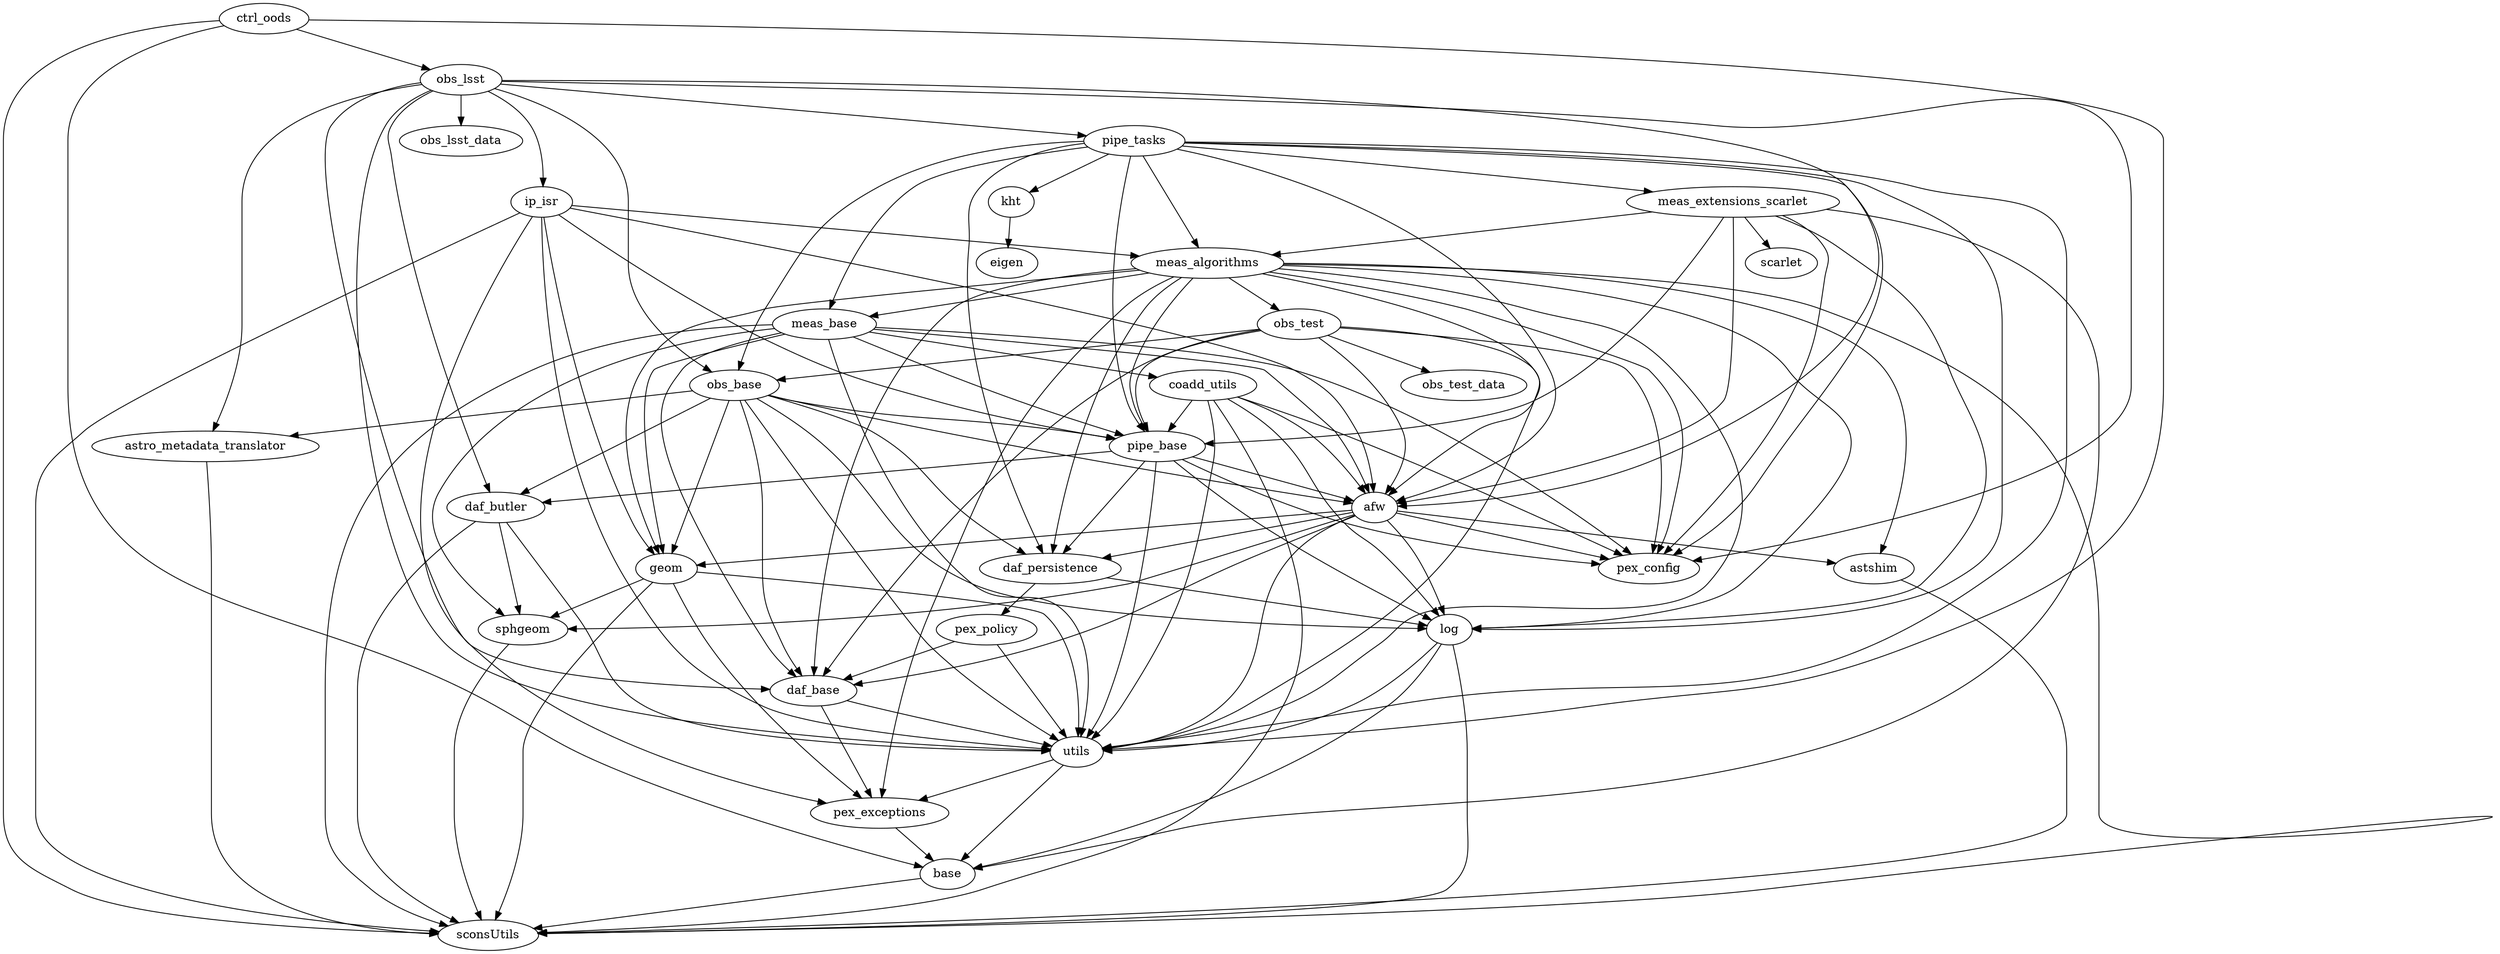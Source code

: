 // Graph for ctrl_oods
digraph {
	ctrl_oods
	ctrl_oods -> base
	base
	base -> sconsUtils
	sconsUtils
	ctrl_oods -> utils
	utils
	utils -> base
	base
	utils -> pex_exceptions
	pex_exceptions
	pex_exceptions -> base
	base
	ctrl_oods -> sconsUtils
	sconsUtils
	ctrl_oods -> obs_lsst
	obs_lsst
	obs_lsst -> afw
	afw
	afw -> daf_base
	daf_base
	daf_base -> utils
	utils
	daf_base -> pex_exceptions
	pex_exceptions
	afw -> daf_persistence
	daf_persistence
	daf_persistence -> log
	log
	log -> base
	base
	log -> sconsUtils
	sconsUtils
	log -> utils
	utils
	daf_persistence -> pex_policy
	pex_policy
	pex_policy -> daf_base
	daf_base
	pex_policy -> utils
	utils
	afw -> pex_config
	pex_config
	afw -> geom
	geom
	geom -> sconsUtils
	sconsUtils
	geom -> sphgeom
	sphgeom
	sphgeom -> sconsUtils
	sconsUtils
	geom -> pex_exceptions
	pex_exceptions
	geom -> utils
	utils
	afw -> log
	log
	afw -> sphgeom
	sphgeom
	afw -> utils
	utils
	afw -> astshim
	astshim
	astshim -> sconsUtils
	sconsUtils
	obs_lsst -> daf_base
	daf_base
	obs_lsst -> obs_base
	obs_base
	obs_base -> daf_base
	daf_base
	obs_base -> log
	log
	obs_base -> daf_persistence
	daf_persistence
	obs_base -> afw
	afw
	obs_base -> utils
	utils
	obs_base -> astro_metadata_translator
	astro_metadata_translator
	astro_metadata_translator -> sconsUtils
	sconsUtils
	obs_base -> geom
	geom
	obs_base -> daf_butler
	daf_butler
	daf_butler -> sphgeom
	sphgeom
	daf_butler -> sconsUtils
	sconsUtils
	daf_butler -> utils
	utils
	obs_base -> pipe_base
	pipe_base
	pipe_base -> daf_butler
	daf_butler
	pipe_base -> daf_persistence
	daf_persistence
	pipe_base -> log
	log
	pipe_base -> pex_config
	pex_config
	pipe_base -> utils
	utils
	pipe_base -> afw
	afw
	obs_lsst -> pex_config
	pex_config
	obs_lsst -> utils
	utils
	obs_lsst -> ip_isr
	ip_isr
	ip_isr -> meas_algorithms
	meas_algorithms
	meas_algorithms -> astshim
	astshim
	meas_algorithms -> daf_base
	daf_base
	meas_algorithms -> daf_persistence
	daf_persistence
	meas_algorithms -> geom
	geom
	meas_algorithms -> afw
	afw
	meas_algorithms -> log
	log
	meas_algorithms -> meas_base
	meas_base
	meas_base -> utils
	utils
	meas_base -> geom
	geom
	meas_base -> afw
	afw
	meas_base -> coadd_utils
	coadd_utils
	coadd_utils -> afw
	afw
	coadd_utils -> log
	log
	coadd_utils -> pex_config
	pex_config
	coadd_utils -> pipe_base
	pipe_base
	coadd_utils -> sconsUtils
	sconsUtils
	coadd_utils -> utils
	utils
	meas_base -> daf_base
	daf_base
	meas_base -> sphgeom
	sphgeom
	meas_base -> pex_config
	pex_config
	meas_base -> pipe_base
	pipe_base
	meas_base -> sconsUtils
	sconsUtils
	meas_algorithms -> obs_test
	obs_test
	obs_test -> afw
	afw
	obs_test -> daf_base
	daf_base
	obs_test -> obs_base
	obs_base
	obs_test -> pex_config
	pex_config
	obs_test -> utils
	utils
	obs_test -> obs_test_data
	obs_test_data
	obs_test -> pipe_base
	pipe_base
	meas_algorithms -> pex_config
	pex_config
	meas_algorithms -> pex_exceptions
	pex_exceptions
	meas_algorithms -> pipe_base
	pipe_base
	meas_algorithms -> sconsUtils
	sconsUtils
	meas_algorithms -> utils
	utils
	ip_isr -> pipe_base
	pipe_base
	ip_isr -> sconsUtils
	sconsUtils
	ip_isr -> afw
	afw
	ip_isr -> geom
	geom
	ip_isr -> utils
	utils
	ip_isr -> pex_exceptions
	pex_exceptions
	obs_lsst -> pipe_tasks
	pipe_tasks
	pipe_tasks -> afw
	afw
	pipe_tasks -> daf_persistence
	daf_persistence
	pipe_tasks -> log
	log
	pipe_tasks -> meas_base
	meas_base
	pipe_tasks -> pipe_base
	pipe_base
	pipe_tasks -> pex_config
	pex_config
	pipe_tasks -> utils
	utils
	pipe_tasks -> obs_base
	obs_base
	pipe_tasks -> meas_algorithms
	meas_algorithms
	pipe_tasks -> meas_extensions_scarlet
	meas_extensions_scarlet
	meas_extensions_scarlet -> base
	base
	meas_extensions_scarlet -> afw
	afw
	meas_extensions_scarlet -> log
	log
	meas_extensions_scarlet -> scarlet
	scarlet
	meas_extensions_scarlet -> pex_config
	pex_config
	meas_extensions_scarlet -> pipe_base
	pipe_base
	meas_extensions_scarlet -> meas_algorithms
	meas_algorithms
	pipe_tasks -> kht
	kht
	kht -> eigen
	eigen
	obs_lsst -> astro_metadata_translator
	astro_metadata_translator
	obs_lsst -> obs_lsst_data
	obs_lsst_data
	obs_lsst -> daf_butler
	daf_butler
}
